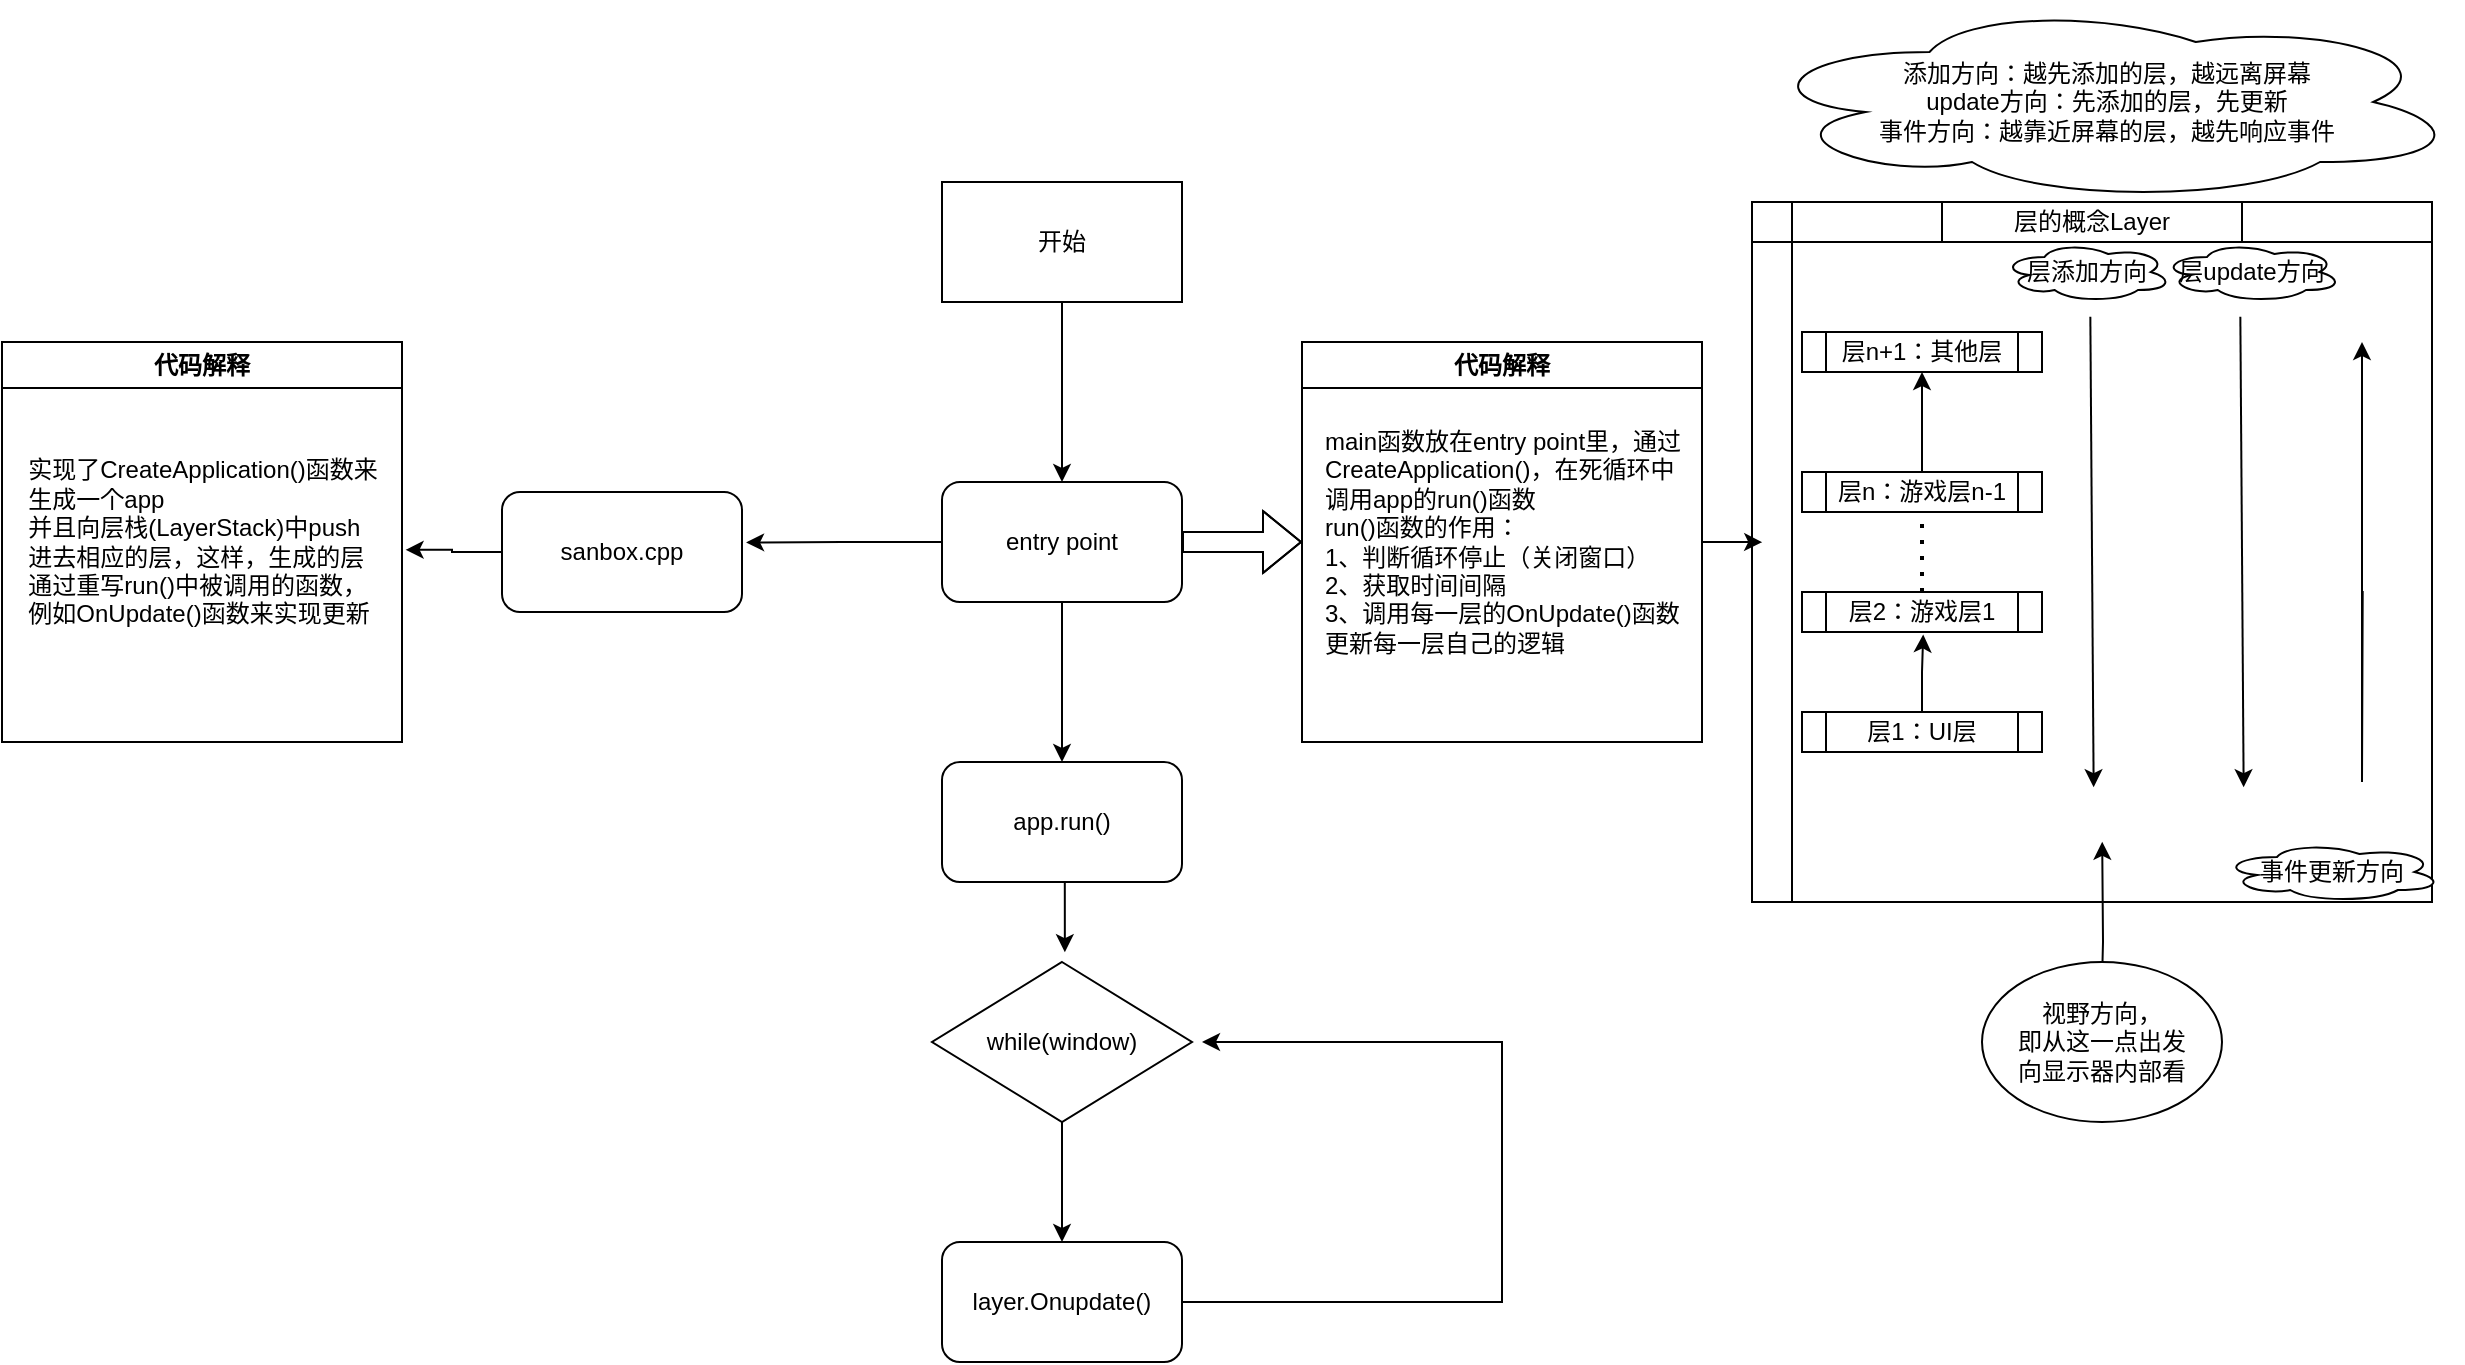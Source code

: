 <mxfile version="21.7.5" type="device">
  <diagram name="Engine" id="jccJxAV8VWQj_4SU6kNb">
    <mxGraphModel dx="1430" dy="1888" grid="1" gridSize="10" guides="1" tooltips="1" connect="1" arrows="1" fold="1" page="1" pageScale="1" pageWidth="850" pageHeight="1100" math="0" shadow="0">
      <root>
        <mxCell id="0" />
        <mxCell id="1" parent="0" />
        <mxCell id="BOV9qi9u9eHS66plc-o9-5" style="edgeStyle=orthogonalEdgeStyle;rounded=0;orthogonalLoop=1;jettySize=auto;html=1;entryX=0.5;entryY=0;entryDx=0;entryDy=0;" edge="1" parent="1" source="BOV9qi9u9eHS66plc-o9-1" target="BOV9qi9u9eHS66plc-o9-4">
          <mxGeometry relative="1" as="geometry" />
        </mxCell>
        <mxCell id="BOV9qi9u9eHS66plc-o9-1" value="开始" style="rounded=0;whiteSpace=wrap;html=1;" vertex="1" parent="1">
          <mxGeometry x="530" y="60" width="120" height="60" as="geometry" />
        </mxCell>
        <mxCell id="BOV9qi9u9eHS66plc-o9-9" style="edgeStyle=orthogonalEdgeStyle;rounded=0;orthogonalLoop=1;jettySize=auto;html=1;exitX=1;exitY=0.5;exitDx=0;exitDy=0;shape=flexArrow;" edge="1" parent="1" source="BOV9qi9u9eHS66plc-o9-4">
          <mxGeometry relative="1" as="geometry">
            <mxPoint x="710" y="240" as="targetPoint" />
          </mxGeometry>
        </mxCell>
        <mxCell id="BOV9qi9u9eHS66plc-o9-40" style="edgeStyle=orthogonalEdgeStyle;rounded=0;orthogonalLoop=1;jettySize=auto;html=1;entryX=1.017;entryY=0.421;entryDx=0;entryDy=0;entryPerimeter=0;" edge="1" parent="1" source="BOV9qi9u9eHS66plc-o9-4" target="BOV9qi9u9eHS66plc-o9-39">
          <mxGeometry relative="1" as="geometry" />
        </mxCell>
        <mxCell id="BOV9qi9u9eHS66plc-o9-47" style="edgeStyle=orthogonalEdgeStyle;rounded=0;orthogonalLoop=1;jettySize=auto;html=1;entryX=0.5;entryY=0;entryDx=0;entryDy=0;" edge="1" parent="1" source="BOV9qi9u9eHS66plc-o9-4" target="BOV9qi9u9eHS66plc-o9-46">
          <mxGeometry relative="1" as="geometry" />
        </mxCell>
        <mxCell id="BOV9qi9u9eHS66plc-o9-4" value="entry point" style="rounded=1;whiteSpace=wrap;html=1;" vertex="1" parent="1">
          <mxGeometry x="530" y="210" width="120" height="60" as="geometry" />
        </mxCell>
        <mxCell id="BOV9qi9u9eHS66plc-o9-10" value="代码解释" style="swimlane;whiteSpace=wrap;html=1;" vertex="1" parent="1">
          <mxGeometry x="710" y="140" width="200" height="200" as="geometry" />
        </mxCell>
        <mxCell id="BOV9qi9u9eHS66plc-o9-11" value="&lt;div style=&quot;text-align: left;&quot;&gt;&lt;span style=&quot;background-color: initial;&quot;&gt;main函数放在entry point里，通过&lt;/span&gt;&lt;/div&gt;&lt;div style=&quot;text-align: left;&quot;&gt;CreateApplication()&lt;span style=&quot;background-color: initial;&quot;&gt;，在死循环中&lt;/span&gt;&lt;/div&gt;&lt;div style=&quot;text-align: left;&quot;&gt;&lt;span style=&quot;background-color: initial;&quot;&gt;调用&lt;/span&gt;&lt;span style=&quot;background-color: initial;&quot;&gt;app的run()函数&lt;/span&gt;&lt;/div&gt;&lt;div style=&quot;text-align: left;&quot;&gt;&lt;span style=&quot;background-color: initial;&quot;&gt;run()函数的作用：&lt;/span&gt;&lt;/div&gt;&lt;div style=&quot;text-align: left;&quot;&gt;&lt;span style=&quot;background-color: initial;&quot;&gt;1、判断循环停止（关闭窗口）&lt;/span&gt;&lt;/div&gt;&lt;div style=&quot;text-align: left;&quot;&gt;&lt;span style=&quot;background-color: initial;&quot;&gt;2、获取时间间隔&lt;/span&gt;&lt;/div&gt;&lt;div style=&quot;text-align: left;&quot;&gt;&lt;span style=&quot;background-color: initial;&quot;&gt;3、调用每一层的OnUpdate()函数&lt;/span&gt;&lt;/div&gt;&lt;div style=&quot;text-align: left;&quot;&gt;&lt;span style=&quot;background-color: initial;&quot;&gt;更新每一层自己的逻辑&lt;/span&gt;&lt;/div&gt;" style="text;html=1;align=center;verticalAlign=middle;resizable=0;points=[];autosize=1;strokeColor=none;fillColor=none;" vertex="1" parent="BOV9qi9u9eHS66plc-o9-10">
          <mxGeometry y="35" width="200" height="130" as="geometry" />
        </mxCell>
        <mxCell id="BOV9qi9u9eHS66plc-o9-13" value="" style="shape=internalStorage;whiteSpace=wrap;html=1;backgroundOutline=1;" vertex="1" parent="1">
          <mxGeometry x="935" y="70" width="340" height="350" as="geometry" />
        </mxCell>
        <mxCell id="BOV9qi9u9eHS66plc-o9-15" value="层的概念Layer" style="rounded=0;whiteSpace=wrap;html=1;" vertex="1" parent="1">
          <mxGeometry x="1030" y="70" width="150" height="20" as="geometry" />
        </mxCell>
        <mxCell id="BOV9qi9u9eHS66plc-o9-17" style="edgeStyle=orthogonalEdgeStyle;rounded=0;orthogonalLoop=1;jettySize=auto;html=1;entryX=0.515;entryY=0.914;entryDx=0;entryDy=0;entryPerimeter=0;" edge="1" parent="1" target="BOV9qi9u9eHS66plc-o9-13">
          <mxGeometry relative="1" as="geometry">
            <mxPoint x="1110" y="460" as="sourcePoint" />
          </mxGeometry>
        </mxCell>
        <mxCell id="BOV9qi9u9eHS66plc-o9-19" value="视野方向，&lt;br&gt;即从这一点出发&lt;br&gt;向显示器内部看" style="ellipse;whiteSpace=wrap;html=1;" vertex="1" parent="1">
          <mxGeometry x="1050" y="450" width="120" height="80" as="geometry" />
        </mxCell>
        <mxCell id="BOV9qi9u9eHS66plc-o9-22" style="edgeStyle=orthogonalEdgeStyle;rounded=0;orthogonalLoop=1;jettySize=auto;html=1;entryX=0.505;entryY=1.06;entryDx=0;entryDy=0;entryPerimeter=0;" edge="1" parent="1" source="BOV9qi9u9eHS66plc-o9-20" target="BOV9qi9u9eHS66plc-o9-21">
          <mxGeometry relative="1" as="geometry" />
        </mxCell>
        <mxCell id="BOV9qi9u9eHS66plc-o9-20" value="层1：UI层" style="shape=process;whiteSpace=wrap;html=1;backgroundOutline=1;" vertex="1" parent="1">
          <mxGeometry x="960" y="325" width="120" height="20" as="geometry" />
        </mxCell>
        <mxCell id="BOV9qi9u9eHS66plc-o9-21" value="层2：游戏层1" style="shape=process;whiteSpace=wrap;html=1;backgroundOutline=1;" vertex="1" parent="1">
          <mxGeometry x="960" y="265" width="120" height="20" as="geometry" />
        </mxCell>
        <mxCell id="BOV9qi9u9eHS66plc-o9-29" style="edgeStyle=orthogonalEdgeStyle;rounded=0;orthogonalLoop=1;jettySize=auto;html=1;entryX=0.5;entryY=1;entryDx=0;entryDy=0;" edge="1" parent="1" source="BOV9qi9u9eHS66plc-o9-26" target="BOV9qi9u9eHS66plc-o9-27">
          <mxGeometry relative="1" as="geometry" />
        </mxCell>
        <mxCell id="BOV9qi9u9eHS66plc-o9-26" value="层n：游戏层n-1" style="shape=process;whiteSpace=wrap;html=1;backgroundOutline=1;" vertex="1" parent="1">
          <mxGeometry x="960" y="205" width="120" height="20" as="geometry" />
        </mxCell>
        <mxCell id="BOV9qi9u9eHS66plc-o9-27" value="层n+1：其他层" style="shape=process;whiteSpace=wrap;html=1;backgroundOutline=1;" vertex="1" parent="1">
          <mxGeometry x="960" y="135" width="120" height="20" as="geometry" />
        </mxCell>
        <mxCell id="BOV9qi9u9eHS66plc-o9-30" value="" style="endArrow=none;dashed=1;html=1;dashPattern=1 3;strokeWidth=2;rounded=0;entryX=0.5;entryY=1;entryDx=0;entryDy=0;exitX=0.5;exitY=0;exitDx=0;exitDy=0;" edge="1" parent="1" source="BOV9qi9u9eHS66plc-o9-21" target="BOV9qi9u9eHS66plc-o9-26">
          <mxGeometry width="50" height="50" relative="1" as="geometry">
            <mxPoint x="1110" y="270" as="sourcePoint" />
            <mxPoint x="1160" y="220" as="targetPoint" />
          </mxGeometry>
        </mxCell>
        <mxCell id="BOV9qi9u9eHS66plc-o9-31" value="层添加方向" style="ellipse;shape=cloud;whiteSpace=wrap;html=1;" vertex="1" parent="1">
          <mxGeometry x="1060" y="90" width="85" height="30" as="geometry" />
        </mxCell>
        <mxCell id="BOV9qi9u9eHS66plc-o9-32" value="" style="endArrow=classic;html=1;rounded=0;entryX=0.549;entryY=0.829;entryDx=0;entryDy=0;entryPerimeter=0;" edge="1" parent="1">
          <mxGeometry width="50" height="50" relative="1" as="geometry">
            <mxPoint x="1104.17" y="127.37" as="sourcePoint" />
            <mxPoint x="1105.83" y="362.62" as="targetPoint" />
          </mxGeometry>
        </mxCell>
        <mxCell id="BOV9qi9u9eHS66plc-o9-33" value="层update方向" style="ellipse;shape=cloud;whiteSpace=wrap;html=1;" vertex="1" parent="1">
          <mxGeometry x="1140" y="90" width="90" height="30" as="geometry" />
        </mxCell>
        <mxCell id="BOV9qi9u9eHS66plc-o9-34" value="" style="endArrow=classic;html=1;rounded=0;entryX=0.549;entryY=0.829;entryDx=0;entryDy=0;entryPerimeter=0;" edge="1" parent="1">
          <mxGeometry width="50" height="50" relative="1" as="geometry">
            <mxPoint x="1179.17" y="127.37" as="sourcePoint" />
            <mxPoint x="1180.83" y="362.62" as="targetPoint" />
          </mxGeometry>
        </mxCell>
        <mxCell id="BOV9qi9u9eHS66plc-o9-36" value="事件更新方向" style="ellipse;shape=cloud;whiteSpace=wrap;html=1;" vertex="1" parent="1">
          <mxGeometry x="1170" y="390" width="110" height="30" as="geometry" />
        </mxCell>
        <mxCell id="BOV9qi9u9eHS66plc-o9-37" value="" style="endArrow=classic;html=1;rounded=0;entryX=0.923;entryY=-0.006;entryDx=0;entryDy=0;entryPerimeter=0;" edge="1" parent="1">
          <mxGeometry width="50" height="50" relative="1" as="geometry">
            <mxPoint x="1240.35" y="264.47" as="sourcePoint" />
            <mxPoint x="1240.0" y="140.0" as="targetPoint" />
            <Array as="points">
              <mxPoint x="1240" y="360" />
            </Array>
          </mxGeometry>
        </mxCell>
        <mxCell id="BOV9qi9u9eHS66plc-o9-38" value="添加方向：越先添加的层，越远离屏幕&lt;br&gt;update方向：先添加的层，先更新&lt;br&gt;事件方向：越靠近屏幕的层，越先响应事件" style="ellipse;shape=cloud;whiteSpace=wrap;html=1;" vertex="1" parent="1">
          <mxGeometry x="935" y="-30" width="355" height="100" as="geometry" />
        </mxCell>
        <mxCell id="BOV9qi9u9eHS66plc-o9-45" style="edgeStyle=orthogonalEdgeStyle;rounded=0;orthogonalLoop=1;jettySize=auto;html=1;entryX=1.009;entryY=0.539;entryDx=0;entryDy=0;entryPerimeter=0;" edge="1" parent="1" source="BOV9qi9u9eHS66plc-o9-39" target="BOV9qi9u9eHS66plc-o9-43">
          <mxGeometry relative="1" as="geometry">
            <Array as="points">
              <mxPoint x="285" y="245" />
              <mxPoint x="285" y="244" />
            </Array>
          </mxGeometry>
        </mxCell>
        <mxCell id="BOV9qi9u9eHS66plc-o9-39" value="sanbox.cpp" style="rounded=1;whiteSpace=wrap;html=1;" vertex="1" parent="1">
          <mxGeometry x="310" y="215" width="120" height="60" as="geometry" />
        </mxCell>
        <mxCell id="BOV9qi9u9eHS66plc-o9-41" value="代码解释" style="swimlane;whiteSpace=wrap;html=1;" vertex="1" parent="1">
          <mxGeometry x="60" y="140" width="200" height="200" as="geometry" />
        </mxCell>
        <mxCell id="BOV9qi9u9eHS66plc-o9-43" value="&lt;div style=&quot;text-align: left;&quot;&gt;实现了CreateApplication()函数来&lt;/div&gt;&lt;div style=&quot;text-align: left;&quot;&gt;生成一个app&lt;/div&gt;&lt;div style=&quot;text-align: left;&quot;&gt;并且向层栈(LayerStack)中push&lt;/div&gt;&lt;div style=&quot;text-align: left;&quot;&gt;进去相应的层，这样，生成的层&lt;/div&gt;&lt;div style=&quot;text-align: left;&quot;&gt;通过重写run()中被调用的函数，&lt;/div&gt;&lt;div style=&quot;text-align: left;&quot;&gt;例如OnUpdate()函数来实现更新&lt;/div&gt;" style="text;html=1;align=center;verticalAlign=middle;resizable=0;points=[];autosize=1;strokeColor=none;fillColor=none;" vertex="1" parent="BOV9qi9u9eHS66plc-o9-41">
          <mxGeometry y="50" width="200" height="100" as="geometry" />
        </mxCell>
        <mxCell id="BOV9qi9u9eHS66plc-o9-14" style="edgeStyle=orthogonalEdgeStyle;rounded=0;orthogonalLoop=1;jettySize=auto;html=1;entryX=0.015;entryY=0.486;entryDx=0;entryDy=0;entryPerimeter=0;" edge="1" parent="1" source="BOV9qi9u9eHS66plc-o9-11" target="BOV9qi9u9eHS66plc-o9-13">
          <mxGeometry relative="1" as="geometry">
            <mxPoint x="930" y="240" as="targetPoint" />
          </mxGeometry>
        </mxCell>
        <mxCell id="BOV9qi9u9eHS66plc-o9-49" style="edgeStyle=orthogonalEdgeStyle;rounded=0;orthogonalLoop=1;jettySize=auto;html=1;exitX=0.5;exitY=1;exitDx=0;exitDy=0;entryX=0.511;entryY=-0.061;entryDx=0;entryDy=0;entryPerimeter=0;" edge="1" parent="1" source="BOV9qi9u9eHS66plc-o9-46" target="BOV9qi9u9eHS66plc-o9-48">
          <mxGeometry relative="1" as="geometry" />
        </mxCell>
        <mxCell id="BOV9qi9u9eHS66plc-o9-46" value="app.run()" style="rounded=1;whiteSpace=wrap;html=1;" vertex="1" parent="1">
          <mxGeometry x="530" y="350" width="120" height="60" as="geometry" />
        </mxCell>
        <mxCell id="BOV9qi9u9eHS66plc-o9-51" style="edgeStyle=orthogonalEdgeStyle;rounded=0;orthogonalLoop=1;jettySize=auto;html=1;exitX=0.5;exitY=1;exitDx=0;exitDy=0;entryX=0.5;entryY=0;entryDx=0;entryDy=0;" edge="1" parent="1" source="BOV9qi9u9eHS66plc-o9-48" target="BOV9qi9u9eHS66plc-o9-50">
          <mxGeometry relative="1" as="geometry" />
        </mxCell>
        <mxCell id="BOV9qi9u9eHS66plc-o9-48" value="while(window)" style="rhombus;whiteSpace=wrap;html=1;" vertex="1" parent="1">
          <mxGeometry x="525" y="450" width="130" height="80" as="geometry" />
        </mxCell>
        <mxCell id="BOV9qi9u9eHS66plc-o9-52" style="edgeStyle=orthogonalEdgeStyle;rounded=0;orthogonalLoop=1;jettySize=auto;html=1;" edge="1" parent="1" source="BOV9qi9u9eHS66plc-o9-50">
          <mxGeometry relative="1" as="geometry">
            <mxPoint x="660" y="490" as="targetPoint" />
            <Array as="points">
              <mxPoint x="810" y="620" />
              <mxPoint x="810" y="490" />
            </Array>
          </mxGeometry>
        </mxCell>
        <mxCell id="BOV9qi9u9eHS66plc-o9-50" value="layer.Onupdate()" style="rounded=1;whiteSpace=wrap;html=1;" vertex="1" parent="1">
          <mxGeometry x="530" y="590" width="120" height="60" as="geometry" />
        </mxCell>
      </root>
    </mxGraphModel>
  </diagram>
</mxfile>
